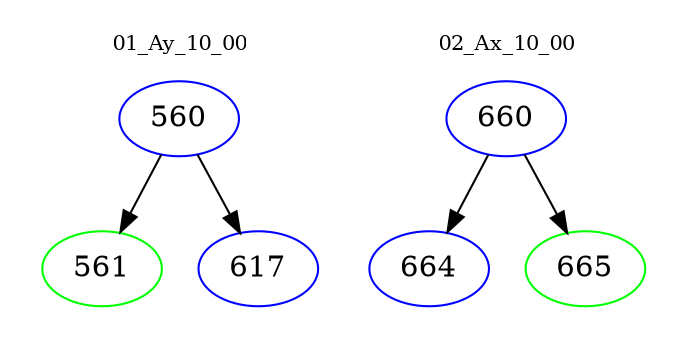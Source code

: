 digraph{
subgraph cluster_0 {
color = white
label = "01_Ay_10_00";
fontsize=10;
T0_560 [label="560", color="blue"]
T0_560 -> T0_561 [color="black"]
T0_561 [label="561", color="green"]
T0_560 -> T0_617 [color="black"]
T0_617 [label="617", color="blue"]
}
subgraph cluster_1 {
color = white
label = "02_Ax_10_00";
fontsize=10;
T1_660 [label="660", color="blue"]
T1_660 -> T1_664 [color="black"]
T1_664 [label="664", color="blue"]
T1_660 -> T1_665 [color="black"]
T1_665 [label="665", color="green"]
}
}
